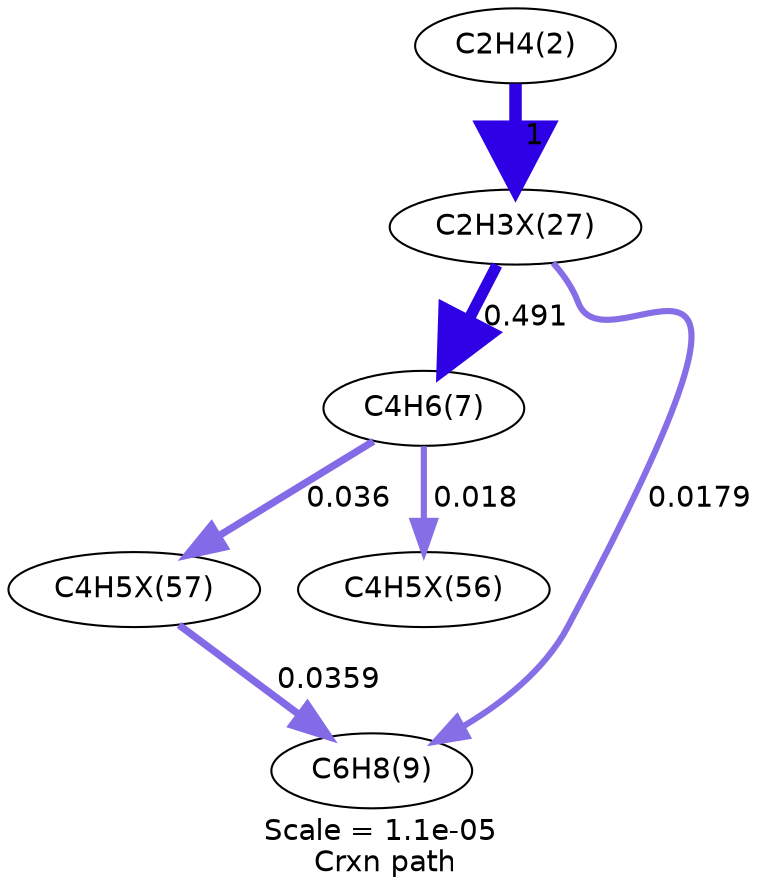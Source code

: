 digraph reaction_paths {
center=1;
s5 -> s35[fontname="Helvetica", style="setlinewidth(6)", arrowsize=3, color="0.7, 1.5, 0.9"
, label=" 1"];
s35 -> s8[fontname="Helvetica", style="setlinewidth(5.46)", arrowsize=2.73, color="0.7, 0.991, 0.9"
, label=" 0.491"];
s35 -> s9[fontname="Helvetica", style="setlinewidth(2.96)", arrowsize=1.48, color="0.7, 0.518, 0.9"
, label=" 0.0179"];
s8 -> s45[fontname="Helvetica", style="setlinewidth(3.49)", arrowsize=1.74, color="0.7, 0.536, 0.9"
, label=" 0.036"];
s8 -> s44[fontname="Helvetica", style="setlinewidth(2.97)", arrowsize=1.48, color="0.7, 0.518, 0.9"
, label=" 0.018"];
s45 -> s9[fontname="Helvetica", style="setlinewidth(3.49)", arrowsize=1.74, color="0.7, 0.536, 0.9"
, label=" 0.0359"];
s5 [ fontname="Helvetica", label="C2H4(2)"];
s8 [ fontname="Helvetica", label="C4H6(7)"];
s9 [ fontname="Helvetica", label="C6H8(9)"];
s35 [ fontname="Helvetica", label="C2H3X(27)"];
s44 [ fontname="Helvetica", label="C4H5X(56)"];
s45 [ fontname="Helvetica", label="C4H5X(57)"];
 label = "Scale = 1.1e-05\l Crxn path";
 fontname = "Helvetica";
}
